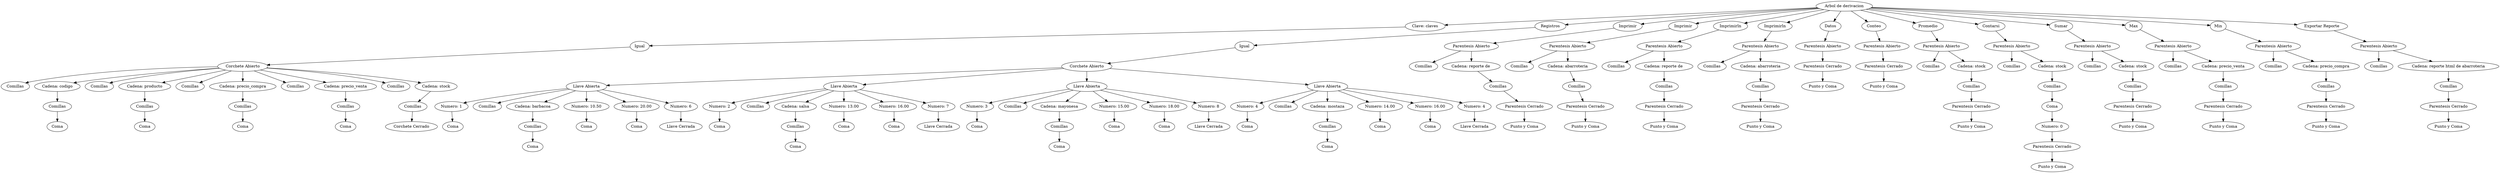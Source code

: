 // Arbol de derivacion
digraph {
	parent [label="Arbol de derivacion"]
	Clave_0 [label="Clave: claves"]
	parent -> Clave_0
	Igual_0 [label=Igual]
	Clave_0 -> Igual_0
	CorcheteAbierto_0 [label="Corchete Abierto"]
	Igual_0 -> CorcheteAbierto_0
	ComillasI_0 [label=Comillas]
	CorcheteAbierto_0 -> ComillasI_0
	Cadena_0 [label="Cadena: codigo"]
	CorcheteAbierto_0 -> Cadena_0
	ComillasF_1 [label=Comillas]
	Cadena_0 -> ComillasF_1
	Coma_1 [label=Coma]
	ComillasF_1 -> Coma_1
	ComillasI_1 [label=Comillas]
	CorcheteAbierto_0 -> ComillasI_1
	Cadena_1 [label="Cadena: producto"]
	CorcheteAbierto_0 -> Cadena_1
	ComillasF_2 [label=Comillas]
	Cadena_1 -> ComillasF_2
	Coma_2 [label=Coma]
	ComillasF_2 -> Coma_2
	ComillasI_2 [label=Comillas]
	CorcheteAbierto_0 -> ComillasI_2
	Cadena_2 [label="Cadena: precio_compra"]
	CorcheteAbierto_0 -> Cadena_2
	ComillasF_3 [label=Comillas]
	Cadena_2 -> ComillasF_3
	Coma_3 [label=Coma]
	ComillasF_3 -> Coma_3
	ComillasI_3 [label=Comillas]
	CorcheteAbierto_0 -> ComillasI_3
	Cadena_3 [label="Cadena: precio_venta"]
	CorcheteAbierto_0 -> Cadena_3
	ComillasF_4 [label=Comillas]
	Cadena_3 -> ComillasF_4
	Coma_4 [label=Coma]
	ComillasF_4 -> Coma_4
	ComillasI_4 [label=Comillas]
	CorcheteAbierto_0 -> ComillasI_4
	Cadena_4 [label="Cadena: stock"]
	CorcheteAbierto_0 -> Cadena_4
	ComillasF_5 [label=Comillas]
	Cadena_4 -> ComillasF_5
	CorcheteCerrado_5 [label="Corchete Cerrado"]
	ComillasF_5 -> CorcheteCerrado_5
	RegistrosR_0 [label=Registros]
	parent -> RegistrosR_0
	IgualR_0 [label=Igual]
	RegistrosR_0 -> IgualR_0
	CorcheteAbiertoR_0 [label="Corchete Abierto"]
	IgualR_0 -> CorcheteAbiertoR_0
	LlaveAbiertaR_0 [label="Llave Abierta"]
	CorcheteAbiertoR_0 -> LlaveAbiertaR_0
	NumeroR_10 [label="Numero: 1"]
	LlaveAbiertaR_0 -> NumeroR_10
	ComaR_10 [label=Coma]
	NumeroR_10 -> ComaR_10
	ComillasIR_11 [label=Comillas]
	LlaveAbiertaR_0 -> ComillasIR_11
	CadenaR_11 [label="Cadena: barbacoa"]
	LlaveAbiertaR_0 -> CadenaR_11
	ComillasFR_11 [label=Comillas]
	CadenaR_11 -> ComillasFR_11
	ComaR_11 [label=Coma]
	ComillasFR_11 -> ComaR_11
	NumeroR_12 [label="Numero: 10.50"]
	LlaveAbiertaR_0 -> NumeroR_12
	ComaR_12 [label=Coma]
	NumeroR_12 -> ComaR_12
	NumeroR_13 [label="Numero: 20.00"]
	LlaveAbiertaR_0 -> NumeroR_13
	ComaR_13 [label=Coma]
	NumeroR_13 -> ComaR_13
	NumeroR_14 [label="Numero: 6"]
	LlaveAbiertaR_0 -> NumeroR_14
	LlaveCerradaR_14 [label="Llave Cerrada"]
	NumeroR_14 -> LlaveCerradaR_14
	LlaveAbiertaR_1 [label="Llave Abierta"]
	CorcheteAbiertoR_0 -> LlaveAbiertaR_1
	NumeroR_20 [label="Numero: 2"]
	LlaveAbiertaR_1 -> NumeroR_20
	ComaR_20 [label=Coma]
	NumeroR_20 -> ComaR_20
	ComillasIR_21 [label=Comillas]
	LlaveAbiertaR_1 -> ComillasIR_21
	CadenaR_21 [label="Cadena: salsa"]
	LlaveAbiertaR_1 -> CadenaR_21
	ComillasFR_21 [label=Comillas]
	CadenaR_21 -> ComillasFR_21
	ComaR_21 [label=Coma]
	ComillasFR_21 -> ComaR_21
	NumeroR_22 [label="Numero: 13.00"]
	LlaveAbiertaR_1 -> NumeroR_22
	ComaR_22 [label=Coma]
	NumeroR_22 -> ComaR_22
	NumeroR_23 [label="Numero: 16.00"]
	LlaveAbiertaR_1 -> NumeroR_23
	ComaR_23 [label=Coma]
	NumeroR_23 -> ComaR_23
	NumeroR_24 [label="Numero: 7"]
	LlaveAbiertaR_1 -> NumeroR_24
	LlaveCerradaR_24 [label="Llave Cerrada"]
	NumeroR_24 -> LlaveCerradaR_24
	LlaveAbiertaR_2 [label="Llave Abierta"]
	CorcheteAbiertoR_0 -> LlaveAbiertaR_2
	NumeroR_30 [label="Numero: 3"]
	LlaveAbiertaR_2 -> NumeroR_30
	ComaR_30 [label=Coma]
	NumeroR_30 -> ComaR_30
	ComillasIR_31 [label=Comillas]
	LlaveAbiertaR_2 -> ComillasIR_31
	CadenaR_31 [label="Cadena: mayonesa"]
	LlaveAbiertaR_2 -> CadenaR_31
	ComillasFR_31 [label=Comillas]
	CadenaR_31 -> ComillasFR_31
	ComaR_31 [label=Coma]
	ComillasFR_31 -> ComaR_31
	NumeroR_32 [label="Numero: 15.00"]
	LlaveAbiertaR_2 -> NumeroR_32
	ComaR_32 [label=Coma]
	NumeroR_32 -> ComaR_32
	NumeroR_33 [label="Numero: 18.00"]
	LlaveAbiertaR_2 -> NumeroR_33
	ComaR_33 [label=Coma]
	NumeroR_33 -> ComaR_33
	NumeroR_34 [label="Numero: 8"]
	LlaveAbiertaR_2 -> NumeroR_34
	LlaveCerradaR_34 [label="Llave Cerrada"]
	NumeroR_34 -> LlaveCerradaR_34
	LlaveAbiertaR_3 [label="Llave Abierta"]
	CorcheteAbiertoR_0 -> LlaveAbiertaR_3
	NumeroR_40 [label="Numero: 4"]
	LlaveAbiertaR_3 -> NumeroR_40
	ComaR_40 [label=Coma]
	NumeroR_40 -> ComaR_40
	ComillasIR_41 [label=Comillas]
	LlaveAbiertaR_3 -> ComillasIR_41
	CadenaR_41 [label="Cadena: mostaza"]
	LlaveAbiertaR_3 -> CadenaR_41
	ComillasFR_41 [label=Comillas]
	CadenaR_41 -> ComillasFR_41
	ComaR_41 [label=Coma]
	ComillasFR_41 -> ComaR_41
	NumeroR_42 [label="Numero: 14.00"]
	LlaveAbiertaR_3 -> NumeroR_42
	ComaR_42 [label=Coma]
	NumeroR_42 -> ComaR_42
	NumeroR_43 [label="Numero: 16.00"]
	LlaveAbiertaR_3 -> NumeroR_43
	ComaR_43 [label=Coma]
	NumeroR_43 -> ComaR_43
	NumeroR_44 [label="Numero: 4"]
	LlaveAbiertaR_3 -> NumeroR_44
	LlaveCerradaR_44 [label="Llave Cerrada"]
	NumeroR_44 -> LlaveCerradaR_44
	ImprimirIM_0 [label=Imprimir]
	parent -> ImprimirIM_0
	ParentesisAbiertoIM_0 [label="Parentesis Abierto"]
	ImprimirIM_0 -> ParentesisAbiertoIM_0
	ComillasIIM_0 [label=Comillas]
	ParentesisAbiertoIM_0 -> ComillasIIM_0
	CadenaIM_0 [label="Cadena: reporte de "]
	ParentesisAbiertoIM_0 -> CadenaIM_0
	ComillasFIM_0 [label=Comillas]
	CadenaIM_0 -> ComillasFIM_0
	ParentesisCerradoIM_0 [label="Parentesis Cerrado"]
	ComillasFIM_0 -> ParentesisCerradoIM_0
	PuntoComaIM_0 [label="Punto y Coma"]
	ParentesisCerradoIM_0 -> PuntoComaIM_0
	ImprimirIM_1 [label=Imprimir]
	parent -> ImprimirIM_1
	ParentesisAbiertoIM_1 [label="Parentesis Abierto"]
	ImprimirIM_1 -> ParentesisAbiertoIM_1
	ComillasIIM_1 [label=Comillas]
	ParentesisAbiertoIM_1 -> ComillasIIM_1
	CadenaIM_1 [label="Cadena: abarroteria"]
	ParentesisAbiertoIM_1 -> CadenaIM_1
	ComillasFIM_1 [label=Comillas]
	CadenaIM_1 -> ComillasFIM_1
	ParentesisCerradoIM_1 [label="Parentesis Cerrado"]
	ComillasFIM_1 -> ParentesisCerradoIM_1
	PuntoComaIM_1 [label="Punto y Coma"]
	ParentesisCerradoIM_1 -> PuntoComaIM_1
	ImprimirlnILN_2 [label=Imprimirln]
	parent -> ImprimirlnILN_2
	ParentesisAbiertoILN_2 [label="Parentesis Abierto"]
	ImprimirlnILN_2 -> ParentesisAbiertoILN_2
	ComillasIILN_2 [label=Comillas]
	ParentesisAbiertoILN_2 -> ComillasIILN_2
	CadenaILN_2 [label="Cadena: reporte de "]
	ParentesisAbiertoILN_2 -> CadenaILN_2
	ComillasFILN_2 [label=Comillas]
	CadenaILN_2 -> ComillasFILN_2
	ParentesisCerradoILN_2 [label="Parentesis Cerrado"]
	ComillasFILN_2 -> ParentesisCerradoILN_2
	PuntoComaILN_2 [label="Punto y Coma"]
	ParentesisCerradoILN_2 -> PuntoComaILN_2
	ImprimirlnILN_3 [label=Imprimirln]
	parent -> ImprimirlnILN_3
	ParentesisAbiertoILN_3 [label="Parentesis Abierto"]
	ImprimirlnILN_3 -> ParentesisAbiertoILN_3
	ComillasIILN_3 [label=Comillas]
	ParentesisAbiertoILN_3 -> ComillasIILN_3
	CadenaILN_3 [label="Cadena: abarroteria"]
	ParentesisAbiertoILN_3 -> CadenaILN_3
	ComillasFILN_3 [label=Comillas]
	CadenaILN_3 -> ComillasFILN_3
	ParentesisCerradoILN_3 [label="Parentesis Cerrado"]
	ComillasFILN_3 -> ParentesisCerradoILN_3
	PuntoComaILN_3 [label="Punto y Coma"]
	ParentesisCerradoILN_3 -> PuntoComaILN_3
	DatosD_4 [label=Datos]
	parent -> DatosD_4
	ParentesisAbiertoD_4 [label="Parentesis Abierto"]
	DatosD_4 -> ParentesisAbiertoD_4
	ParentesisCerradoD_4 [label="Parentesis Cerrado"]
	ParentesisAbiertoD_4 -> ParentesisCerradoD_4
	PuntoComaD_4 [label="Punto y Coma"]
	ParentesisCerradoD_4 -> PuntoComaD_4
	ConteoC_5 [label=Conteo]
	parent -> ConteoC_5
	ParentesisAbiertoC_5 [label="Parentesis Abierto"]
	ConteoC_5 -> ParentesisAbiertoC_5
	ParentesisCerradoC_5 [label="Parentesis Cerrado"]
	ParentesisAbiertoC_5 -> ParentesisCerradoC_5
	PuntoComaC_5 [label="Punto y Coma"]
	ParentesisCerradoC_5 -> PuntoComaC_5
	PromedioP_6 [label=Promedio]
	parent -> PromedioP_6
	ParentesisAbiertoP_6 [label="Parentesis Abierto"]
	PromedioP_6 -> ParentesisAbiertoP_6
	ComillasIP_6 [label=Comillas]
	ParentesisAbiertoP_6 -> ComillasIP_6
	CadenaP_6 [label="Cadena: stock"]
	ParentesisAbiertoP_6 -> CadenaP_6
	ComillasFP_6 [label=Comillas]
	CadenaP_6 -> ComillasFP_6
	ParentesisCerradoP_6 [label="Parentesis Cerrado"]
	ComillasFP_6 -> ParentesisCerradoP_6
	PuntoComaP_6 [label="Punto y Coma"]
	ParentesisCerradoP_6 -> PuntoComaP_6
	ContarsiCS_7 [label=Contarsi]
	parent -> ContarsiCS_7
	ParentesisAbiertoCS_7 [label="Parentesis Abierto"]
	ContarsiCS_7 -> ParentesisAbiertoCS_7
	ComillasICS_7 [label=Comillas]
	ParentesisAbiertoCS_7 -> ComillasICS_7
	CadenaCS_7 [label="Cadena: stock"]
	ParentesisAbiertoCS_7 -> CadenaCS_7
	ComillasFCS_7 [label=Comillas]
	CadenaCS_7 -> ComillasFCS_7
	ComaCS_7 [label=Coma]
	ComillasFCS_7 -> ComaCS_7
	NumeroCS_7 [label="Numero: 0"]
	ComaCS_7 -> NumeroCS_7
	ParentesisCerradoCS_7 [label="Parentesis Cerrado"]
	NumeroCS_7 -> ParentesisCerradoCS_7
	PuntoComaCS_7 [label="Punto y Coma"]
	ParentesisCerradoCS_7 -> PuntoComaCS_7
	SumarS_8 [label=Sumar]
	parent -> SumarS_8
	ParentesisAbiertoS_8 [label="Parentesis Abierto"]
	SumarS_8 -> ParentesisAbiertoS_8
	ComillasIS_8 [label=Comillas]
	ParentesisAbiertoS_8 -> ComillasIS_8
	CadenaS_8 [label="Cadena: stock"]
	ParentesisAbiertoS_8 -> CadenaS_8
	ComillasFS_8 [label=Comillas]
	CadenaS_8 -> ComillasFS_8
	ParentesisCerradoS_8 [label="Parentesis Cerrado"]
	ComillasFS_8 -> ParentesisCerradoS_8
	PuntoComaS_8 [label="Punto y Coma"]
	ParentesisCerradoS_8 -> PuntoComaS_8
	MaxM_9 [label=Max]
	parent -> MaxM_9
	ParentesisAbiertoM_9 [label="Parentesis Abierto"]
	MaxM_9 -> ParentesisAbiertoM_9
	ComillasIM_9 [label=Comillas]
	ParentesisAbiertoM_9 -> ComillasIM_9
	CadenaM_9 [label="Cadena: precio_venta"]
	ParentesisAbiertoM_9 -> CadenaM_9
	ComillasFM_9 [label=Comillas]
	CadenaM_9 -> ComillasFM_9
	ParentesisCerradoM_9 [label="Parentesis Cerrado"]
	ComillasFM_9 -> ParentesisCerradoM_9
	PuntoComaM_9 [label="Punto y Coma"]
	ParentesisCerradoM_9 -> PuntoComaM_9
	MinM_10 [label=Min]
	parent -> MinM_10
	ParentesisAbiertoMi_10 [label="Parentesis Abierto"]
	MinM_10 -> ParentesisAbiertoMi_10
	ComillasIMi_10 [label=Comillas]
	ParentesisAbiertoMi_10 -> ComillasIMi_10
	CadenaMi_10 [label="Cadena: precio_compra"]
	ParentesisAbiertoMi_10 -> CadenaMi_10
	ComillasFMi_10 [label=Comillas]
	CadenaMi_10 -> ComillasFMi_10
	ParentesisCerradoMi_10 [label="Parentesis Cerrado"]
	ComillasFMi_10 -> ParentesisCerradoMi_10
	PuntoComaMi_10 [label="Punto y Coma"]
	ParentesisCerradoMi_10 -> PuntoComaMi_10
	ExportarReporteER_11 [label="Exportar Reporte"]
	parent -> ExportarReporteER_11
	ParentesisAbiertoER_11 [label="Parentesis Abierto"]
	ExportarReporteER_11 -> ParentesisAbiertoER_11
	ComillasIER_11 [label=Comillas]
	ParentesisAbiertoER_11 -> ComillasIER_11
	CadenaER_11 [label="Cadena: reporte html de abarroteria"]
	ParentesisAbiertoER_11 -> CadenaER_11
	ComillasFER_11 [label=Comillas]
	CadenaER_11 -> ComillasFER_11
	ParentesisCerradoER_11 [label="Parentesis Cerrado"]
	ComillasFER_11 -> ParentesisCerradoER_11
	PuntoComaER_11 [label="Punto y Coma"]
	ParentesisCerradoER_11 -> PuntoComaER_11
}
